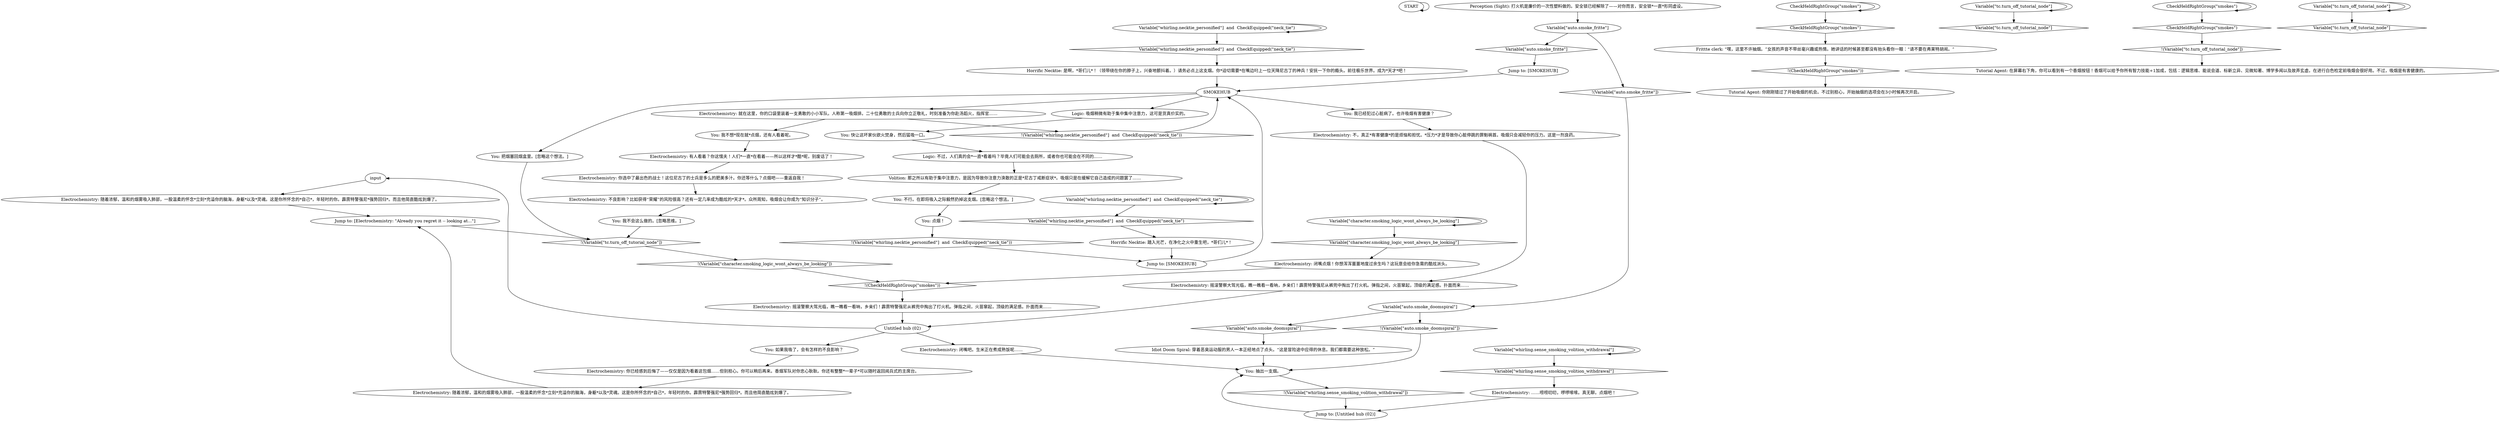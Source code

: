 # INITIATION / SMOKING HABIT
# Global afterthought dialogue to pick up smoking.
# ==================================================
digraph G {
	  0 [label="START"];
	  1 [label="input"];
	  2 [label="You: 不行。在即将吸入之际毅然扔掉这支烟。[忽略这个想法。]"];
	  3 [label="Variable[\"whirling.sense_smoking_volition_withdrawal\"]"];
	  4 [label="Variable[\"whirling.sense_smoking_volition_withdrawal\"]", shape=diamond];
	  5 [label="!(Variable[\"whirling.sense_smoking_volition_withdrawal\"])", shape=diamond];
	  6 [label="Electrochemistry: 你选中了最出色的战士！这位尼古丁的士兵是多么的肥美多汁。你还等什么？点烟吧——重返自我！"];
	  7 [label="Logic: 不过，人们真的会*一直*看着吗？毕竟人们可能会去厕所，或者你也可能会在不同的……"];
	  8 [label="CheckHeldRightGroup(\"smokes\")"];
	  9 [label="CheckHeldRightGroup(\"smokes\")", shape=diamond];
	  10 [label="!(CheckHeldRightGroup(\"smokes\"))", shape=diamond];
	  11 [label="Electrochemistry: 闭嘴吧。生米正在煮成熟饭呢……"];
	  12 [label="You: 如果我吸了，会有怎样的不良影响？"];
	  13 [label="You: 快让这坏家伙欲火焚身，然后猛吸一口。"];
	  14 [label="Volition: 那之所以有助于集中注意力，是因为导致你注意力涣散的正是*尼古丁戒断症状*。吸烟只是在缓解它自己造成的问题罢了……"];
	  15 [label="Variable[\"character.smoking_logic_wont_always_be_looking\"]"];
	  16 [label="Variable[\"character.smoking_logic_wont_always_be_looking\"]", shape=diamond];
	  17 [label="!(Variable[\"character.smoking_logic_wont_always_be_looking\"])", shape=diamond];
	  18 [label="Tutorial Agent: 你刚刚错过了开始吸烟的机会。不过别担心，开始抽烟的选项会在3小时候再次开启。"];
	  19 [label="Electrochemistry: 随着浓郁，温和的烟雾吸入肺部，一股温柔的怀念*立刻*充溢你的脑海，身躯*以及*灵魂。这是你所怀念的*自己*，年轻时的你。霹雳特警强尼*强势回归*。而且他简直酷炫到爆了。"];
	  20 [label="Electrochemistry: 就在这里，你的口袋里装着一支勇敢的小小军队。人称第一吸烟排。二十位勇敢的士兵向你立正敬礼，时刻准备为你赴汤蹈火，指挥官……"];
	  21 [label="You: 点烟！"];
	  22 [label="Jump to: [Electrochemistry: \"Already you regret it -- looking at...\"]"];
	  23 [label="Variable[\"tc.turn_off_tutorial_node\"]"];
	  24 [label="Variable[\"tc.turn_off_tutorial_node\"]", shape=diamond];
	  25 [label="!(Variable[\"tc.turn_off_tutorial_node\"])", shape=diamond];
	  26 [label="Electrochemistry: 摇滚警察大驾光临，瞧一瞧看一看呐，乡亲们！霹雳特警强尼从裤兜中掏出了打火机。弹指之间，火苗窜起，顶级的满足感。扑面而来……"];
	  27 [label="Variable[\"whirling.necktie_personified\"]  and  CheckEquipped(\"neck_tie\")"];
	  28 [label="Variable[\"whirling.necktie_personified\"]  and  CheckEquipped(\"neck_tie\")", shape=diamond];
	  29 [label="!(Variable[\"whirling.necktie_personified\"]  and  CheckEquipped(\"neck_tie\"))", shape=diamond];
	  30 [label="CheckHeldRightGroup(\"smokes\")"];
	  31 [label="CheckHeldRightGroup(\"smokes\")", shape=diamond];
	  32 [label="!(CheckHeldRightGroup(\"smokes\"))", shape=diamond];
	  33 [label="Jump to: [SMOKEHUB]"];
	  34 [label="Frittte clerk: “嘿，这里不许抽烟。”女孩的声音不带丝毫兴趣或热情。她讲话的时候甚至都没有抬头看你一眼：“请不要在弗莱特胡闹。”"];
	  35 [label="Electrochemistry: 随着浓郁，温和的烟雾吸入肺部，一股温柔的怀念*立刻*充溢你的脑海，身躯*以及*灵魂。这是你所怀念的*自己*，年轻时的你。霹雳特警强尼*强势回归*。而且他简直酷炫到爆了。"];
	  36 [label="Variable[\"tc.turn_off_tutorial_node\"]"];
	  37 [label="Variable[\"tc.turn_off_tutorial_node\"]", shape=diamond];
	  38 [label="!(Variable[\"tc.turn_off_tutorial_node\"])", shape=diamond];
	  39 [label="Electrochemistry: 你已经感到后悔了——仅仅是因为看着这包烟……但别担心。你可以稍后再来。香烟军队对你忠心耿耿。你还有整整*一辈子*可以随时返回阅兵式的主席台。"];
	  40 [label="Electrochemistry: 不良影响？比如获得“荣耀”的风险很高？还有一定几率成为酷炫的*天才*。众所周知，吸烟会让你成为“知识分子”。"];
	  41 [label="Variable[\"whirling.necktie_personified\"]  and  CheckEquipped(\"neck_tie\")"];
	  42 [label="Variable[\"whirling.necktie_personified\"]  and  CheckEquipped(\"neck_tie\")", shape=diamond];
	  43 [label="!(Variable[\"whirling.necktie_personified\"]  and  CheckEquipped(\"neck_tie\"))", shape=diamond];
	  44 [label="You: 我不会这么做的。[忽略思维。]"];
	  45 [label="Logic: 吸烟稍微有助于集中集中注意力，这可是货真价实的。"];
	  46 [label="You: 我不想*现在就*点烟，还有人看着呢。"];
	  47 [label="You: 抽出一支烟。"];
	  48 [label="Untitled hub (02)"];
	  49 [label="Perception (Sight): 打火机是廉价的一次性塑料做的。安全锁已经解除了——对你而言，安全锁*一直*形同虚设。"];
	  50 [label="Idiot Doom Spiral: 穿着恶臭运动服的男人一本正经地点了点头。“这是冒险途中应得的休息。我们都需要这种放松。”"];
	  51 [label="Variable[\"auto.smoke_fritte\"]"];
	  52 [label="Variable[\"auto.smoke_fritte\"]", shape=diamond];
	  53 [label="!(Variable[\"auto.smoke_fritte\"])", shape=diamond];
	  54 [label="Electrochemistry: 摇滚警察大驾光临，瞧一瞧看一看呐，乡亲们！霹雳特警强尼从裤兜中掏出了打火机。弹指之间，火苗窜起，顶级的满足感。扑面而来……"];
	  55 [label="Jump to: [SMOKEHUB]"];
	  56 [label="Jump to: [Untitled hub (02)]"];
	  57 [label="Electrochemistry: 闭嘴点烟！你想浑浑噩噩地度过余生吗？这玩意会给你急需的酷炫派头。"];
	  58 [label="You: 我已经犯过心脏病了。也许吸烟有害健康？"];
	  59 [label="You: 把烟塞回烟盒里。[忽略这个想法。]"];
	  60 [label="SMOKEHUB"];
	  61 [label="Horrific Necktie: 是啊，*哥们儿*！（领带绕在你的脖子上，兴奋地颤抖着。）请务必点上这支烟。你*迫切需要*在嘴边叼上一位天降尼古丁的神兵！安抚一下你的瘾头。前往极乐世界。成为*天才*吧！"];
	  62 [label="Horrific Necktie: 踏入光芒，在净化之火中重生吧，*哥们儿*！"];
	  63 [label="Electrochemistry: 不，真正*有害健康*的是烦恼和担忧。*压力*才是导致你心脏停跳的罪魁祸首。吸烟只会减轻你的压力。这是一剂良药。"];
	  64 [label="Tutorial Agent: 在屏幕右下角，你可以看到有一个香烟按钮！香烟可以给予你所有智力技能+1加成，包括：逻辑思维、能说会道、标新立异、见微知著、博学多闻以及故弄玄虚。在进行白色检定前吸烟会很好用。不过，吸烟是有害健康的。"];
	  65 [label="Electrochemistry: ……唠唠叨叨，啰啰嗦嗦。真无聊。点烟吧！"];
	  66 [label="Variable[\"auto.smoke_doomspiral\"]"];
	  67 [label="Variable[\"auto.smoke_doomspiral\"]", shape=diamond];
	  68 [label="!(Variable[\"auto.smoke_doomspiral\"])", shape=diamond];
	  69 [label="Electrochemistry: 有人看着？你这懦夫！人们*一直*在看着——所以这样才*酷*呢，别废话了！"];
	  0 -> 0
	  1 -> 19
	  2 -> 21
	  3 -> 3
	  3 -> 4
	  4 -> 65
	  5 -> 56
	  6 -> 40
	  7 -> 14
	  8 -> 8
	  8 -> 9
	  9 -> 34
	  10 -> 18
	  11 -> 47
	  12 -> 39
	  13 -> 7
	  14 -> 2
	  15 -> 16
	  15 -> 15
	  16 -> 57
	  17 -> 32
	  19 -> 22
	  20 -> 43
	  20 -> 46
	  21 -> 29
	  22 -> 38
	  23 -> 24
	  23 -> 23
	  25 -> 64
	  26 -> 48
	  27 -> 27
	  27 -> 28
	  28 -> 62
	  29 -> 55
	  30 -> 30
	  30 -> 31
	  31 -> 25
	  32 -> 54
	  33 -> 60
	  34 -> 10
	  35 -> 22
	  36 -> 36
	  36 -> 37
	  38 -> 17
	  39 -> 35
	  40 -> 44
	  41 -> 41
	  41 -> 42
	  42 -> 61
	  43 -> 60
	  44 -> 38
	  45 -> 13
	  46 -> 69
	  47 -> 5
	  48 -> 1
	  48 -> 11
	  48 -> 12
	  49 -> 51
	  50 -> 47
	  51 -> 52
	  51 -> 53
	  52 -> 33
	  53 -> 66
	  54 -> 48
	  55 -> 60
	  56 -> 47
	  57 -> 32
	  58 -> 63
	  59 -> 38
	  60 -> 58
	  60 -> 59
	  60 -> 20
	  60 -> 45
	  61 -> 60
	  62 -> 55
	  63 -> 26
	  65 -> 56
	  66 -> 67
	  66 -> 68
	  67 -> 50
	  68 -> 47
	  69 -> 6
}

